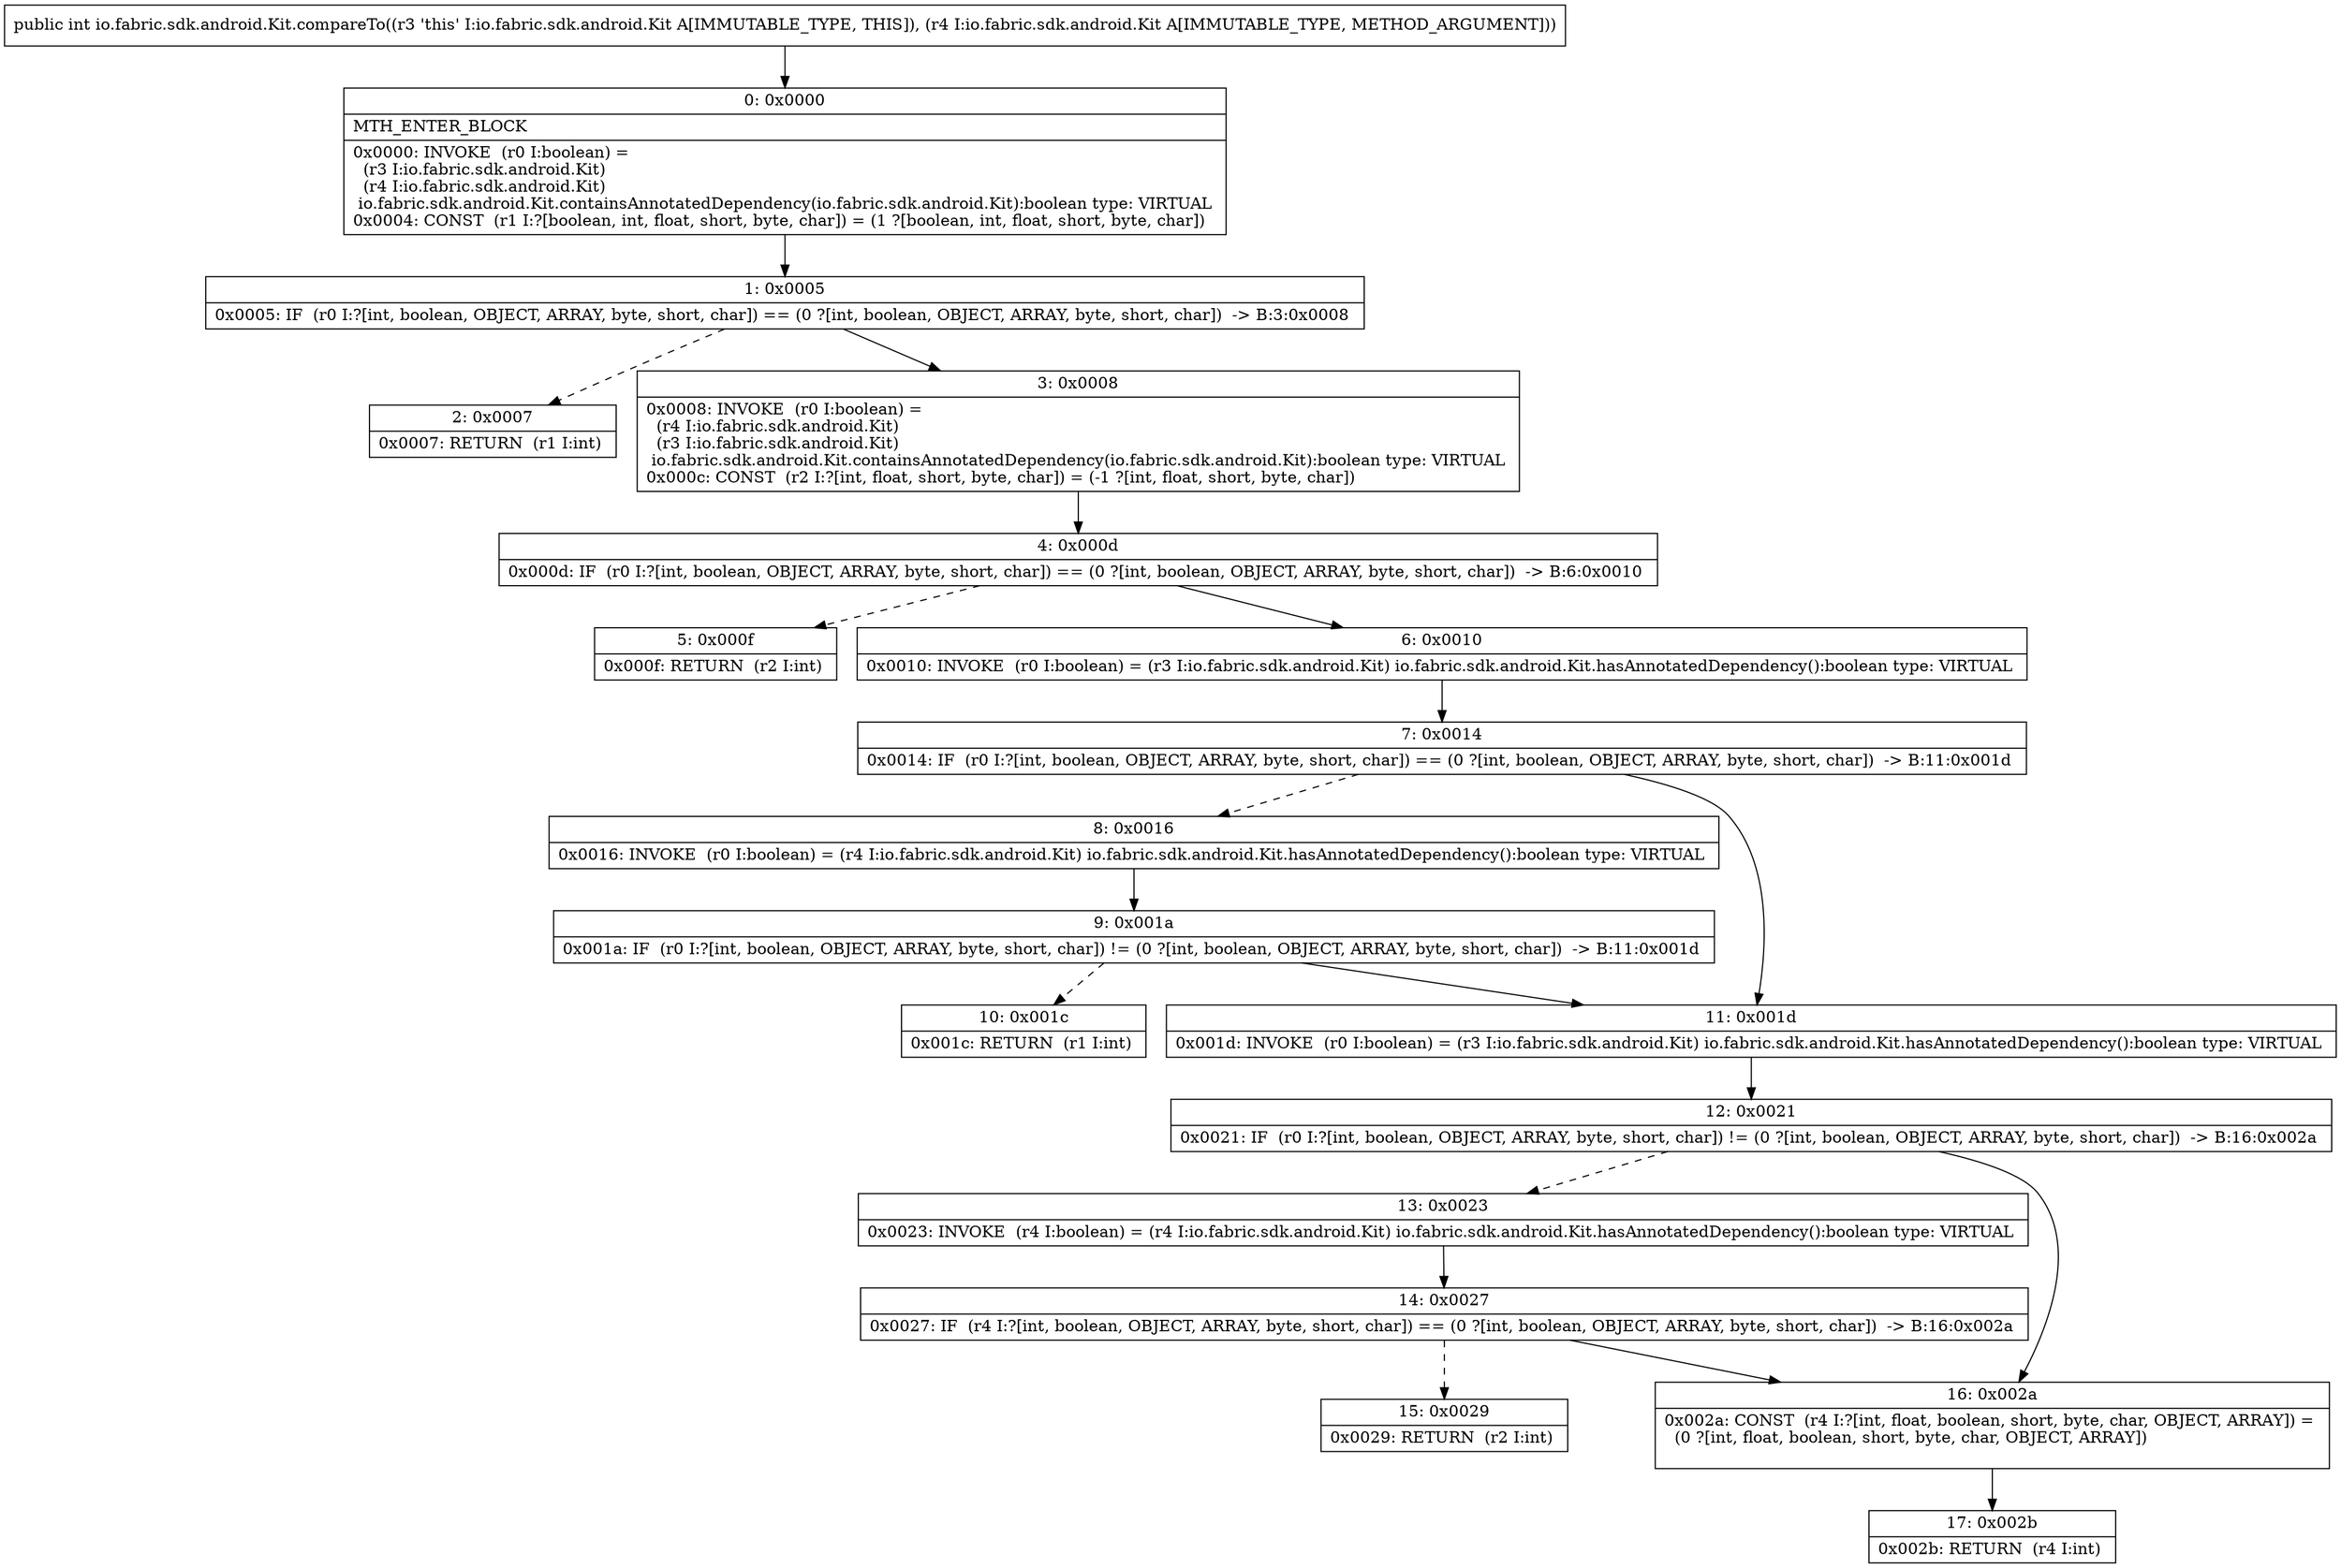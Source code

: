 digraph "CFG forio.fabric.sdk.android.Kit.compareTo(Lio\/fabric\/sdk\/android\/Kit;)I" {
Node_0 [shape=record,label="{0\:\ 0x0000|MTH_ENTER_BLOCK\l|0x0000: INVOKE  (r0 I:boolean) = \l  (r3 I:io.fabric.sdk.android.Kit)\l  (r4 I:io.fabric.sdk.android.Kit)\l io.fabric.sdk.android.Kit.containsAnnotatedDependency(io.fabric.sdk.android.Kit):boolean type: VIRTUAL \l0x0004: CONST  (r1 I:?[boolean, int, float, short, byte, char]) = (1 ?[boolean, int, float, short, byte, char]) \l}"];
Node_1 [shape=record,label="{1\:\ 0x0005|0x0005: IF  (r0 I:?[int, boolean, OBJECT, ARRAY, byte, short, char]) == (0 ?[int, boolean, OBJECT, ARRAY, byte, short, char])  \-\> B:3:0x0008 \l}"];
Node_2 [shape=record,label="{2\:\ 0x0007|0x0007: RETURN  (r1 I:int) \l}"];
Node_3 [shape=record,label="{3\:\ 0x0008|0x0008: INVOKE  (r0 I:boolean) = \l  (r4 I:io.fabric.sdk.android.Kit)\l  (r3 I:io.fabric.sdk.android.Kit)\l io.fabric.sdk.android.Kit.containsAnnotatedDependency(io.fabric.sdk.android.Kit):boolean type: VIRTUAL \l0x000c: CONST  (r2 I:?[int, float, short, byte, char]) = (\-1 ?[int, float, short, byte, char]) \l}"];
Node_4 [shape=record,label="{4\:\ 0x000d|0x000d: IF  (r0 I:?[int, boolean, OBJECT, ARRAY, byte, short, char]) == (0 ?[int, boolean, OBJECT, ARRAY, byte, short, char])  \-\> B:6:0x0010 \l}"];
Node_5 [shape=record,label="{5\:\ 0x000f|0x000f: RETURN  (r2 I:int) \l}"];
Node_6 [shape=record,label="{6\:\ 0x0010|0x0010: INVOKE  (r0 I:boolean) = (r3 I:io.fabric.sdk.android.Kit) io.fabric.sdk.android.Kit.hasAnnotatedDependency():boolean type: VIRTUAL \l}"];
Node_7 [shape=record,label="{7\:\ 0x0014|0x0014: IF  (r0 I:?[int, boolean, OBJECT, ARRAY, byte, short, char]) == (0 ?[int, boolean, OBJECT, ARRAY, byte, short, char])  \-\> B:11:0x001d \l}"];
Node_8 [shape=record,label="{8\:\ 0x0016|0x0016: INVOKE  (r0 I:boolean) = (r4 I:io.fabric.sdk.android.Kit) io.fabric.sdk.android.Kit.hasAnnotatedDependency():boolean type: VIRTUAL \l}"];
Node_9 [shape=record,label="{9\:\ 0x001a|0x001a: IF  (r0 I:?[int, boolean, OBJECT, ARRAY, byte, short, char]) != (0 ?[int, boolean, OBJECT, ARRAY, byte, short, char])  \-\> B:11:0x001d \l}"];
Node_10 [shape=record,label="{10\:\ 0x001c|0x001c: RETURN  (r1 I:int) \l}"];
Node_11 [shape=record,label="{11\:\ 0x001d|0x001d: INVOKE  (r0 I:boolean) = (r3 I:io.fabric.sdk.android.Kit) io.fabric.sdk.android.Kit.hasAnnotatedDependency():boolean type: VIRTUAL \l}"];
Node_12 [shape=record,label="{12\:\ 0x0021|0x0021: IF  (r0 I:?[int, boolean, OBJECT, ARRAY, byte, short, char]) != (0 ?[int, boolean, OBJECT, ARRAY, byte, short, char])  \-\> B:16:0x002a \l}"];
Node_13 [shape=record,label="{13\:\ 0x0023|0x0023: INVOKE  (r4 I:boolean) = (r4 I:io.fabric.sdk.android.Kit) io.fabric.sdk.android.Kit.hasAnnotatedDependency():boolean type: VIRTUAL \l}"];
Node_14 [shape=record,label="{14\:\ 0x0027|0x0027: IF  (r4 I:?[int, boolean, OBJECT, ARRAY, byte, short, char]) == (0 ?[int, boolean, OBJECT, ARRAY, byte, short, char])  \-\> B:16:0x002a \l}"];
Node_15 [shape=record,label="{15\:\ 0x0029|0x0029: RETURN  (r2 I:int) \l}"];
Node_16 [shape=record,label="{16\:\ 0x002a|0x002a: CONST  (r4 I:?[int, float, boolean, short, byte, char, OBJECT, ARRAY]) = \l  (0 ?[int, float, boolean, short, byte, char, OBJECT, ARRAY])\l \l}"];
Node_17 [shape=record,label="{17\:\ 0x002b|0x002b: RETURN  (r4 I:int) \l}"];
MethodNode[shape=record,label="{public int io.fabric.sdk.android.Kit.compareTo((r3 'this' I:io.fabric.sdk.android.Kit A[IMMUTABLE_TYPE, THIS]), (r4 I:io.fabric.sdk.android.Kit A[IMMUTABLE_TYPE, METHOD_ARGUMENT])) }"];
MethodNode -> Node_0;
Node_0 -> Node_1;
Node_1 -> Node_2[style=dashed];
Node_1 -> Node_3;
Node_3 -> Node_4;
Node_4 -> Node_5[style=dashed];
Node_4 -> Node_6;
Node_6 -> Node_7;
Node_7 -> Node_8[style=dashed];
Node_7 -> Node_11;
Node_8 -> Node_9;
Node_9 -> Node_10[style=dashed];
Node_9 -> Node_11;
Node_11 -> Node_12;
Node_12 -> Node_13[style=dashed];
Node_12 -> Node_16;
Node_13 -> Node_14;
Node_14 -> Node_15[style=dashed];
Node_14 -> Node_16;
Node_16 -> Node_17;
}

